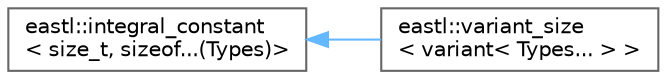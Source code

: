 digraph "类继承关系图"
{
 // LATEX_PDF_SIZE
  bgcolor="transparent";
  edge [fontname=Helvetica,fontsize=10,labelfontname=Helvetica,labelfontsize=10];
  node [fontname=Helvetica,fontsize=10,shape=box,height=0.2,width=0.4];
  rankdir="LR";
  Node0 [id="Node000000",label="eastl::integral_constant\l\< size_t, sizeof...(Types)\>",height=0.2,width=0.4,color="grey40", fillcolor="white", style="filled",URL="$structeastl_1_1integral__constant.html",tooltip=" "];
  Node0 -> Node1 [id="edge806_Node000000_Node000001",dir="back",color="steelblue1",style="solid",tooltip=" "];
  Node1 [id="Node000001",label="eastl::variant_size\l\< variant\< Types... \> \>",height=0.2,width=0.4,color="grey40", fillcolor="white", style="filled",URL="$structeastl_1_1variant__size_3_01variant_3_01_types_8_8_8_01_4_01_4.html",tooltip=" "];
}
